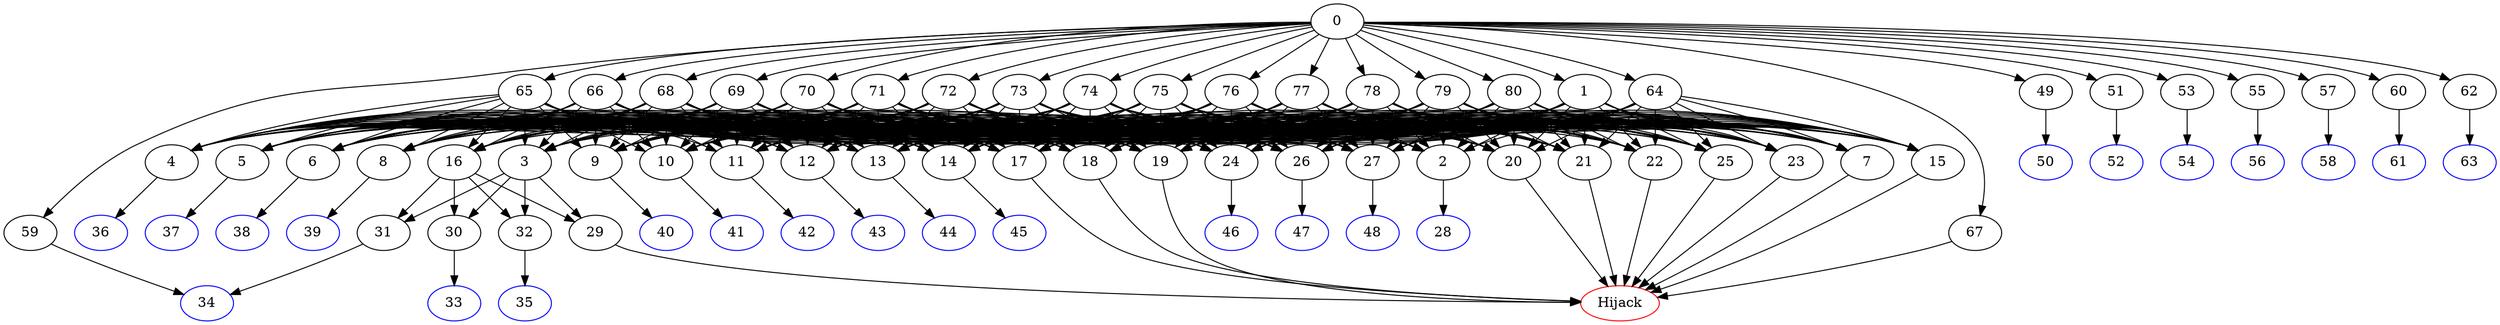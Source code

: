 digraph G {
	0 -> 1;
	0 -> 49;
	0 -> 51;
	0 -> 53;
	0 -> 55;
	0 -> 57;
	0 -> 59;
	0 -> 60;
	0 -> 62;
	0 -> 64;
	0 -> 65;
	0 -> 66;
	0 -> 67;
	0 -> 68;
	0 -> 69;
	0 -> 70;
	0 -> 71;
	0 -> 72;
	0 -> 73;
	0 -> 74;
	0 -> 75;
	0 -> 76;
	0 -> 77;
	0 -> 78;
	0 -> 79;
	0 -> 80;
	1 -> 2;
	1 -> 3;
	1 -> 4;
	1 -> 5;
	1 -> 6;
	1 -> 7;
	1 -> 8;
	1 -> 9;
	1 -> 10;
	1 -> 11;
	1 -> 12;
	1 -> 13;
	1 -> 14;
	1 -> 15;
	1 -> 16;
	1 -> 17;
	1 -> 18;
	1 -> 19;
	1 -> 20;
	1 -> 21;
	1 -> 22;
	1 -> 23;
	1 -> 24;
	1 -> 25;
	1 -> 26;
	1 -> 27;
	2 -> "28";
28 [color=blue];
	3 -> 29;
	3 -> 30;
	3 -> 31;
	3 -> 32;
	4 -> "36";
36 [color=blue];
	5 -> "37";
37 [color=blue];
	6 -> "38";
38 [color=blue];
	7 -> "Hijack";
Hijack [color=red];
	8 -> "39";
39 [color=blue];
	9 -> "40";
40 [color=blue];
	10 -> "41";
41 [color=blue];
	11 -> "42";
42 [color=blue];
	12 -> "43";
43 [color=blue];
	13 -> "44";
44 [color=blue];
	14 -> "45";
45 [color=blue];
	15 -> "Hijack";
Hijack [color=red];
	16 -> 29;
	16 -> 30;
	16 -> 31;
	16 -> 32;
	17 -> "Hijack";
Hijack [color=red];
	18 -> "Hijack";
Hijack [color=red];
	19 -> "Hijack";
Hijack [color=red];
	20 -> "Hijack";
Hijack [color=red];
	21 -> "Hijack";
Hijack [color=red];
	22 -> "Hijack";
Hijack [color=red];
	23 -> "Hijack";
Hijack [color=red];
	24 -> "46";
46 [color=blue];
	25 -> "Hijack";
Hijack [color=red];
	26 -> "47";
47 [color=blue];
	27 -> "48";
48 [color=blue];
	29 -> "Hijack";
Hijack [color=red];
	30 -> "33";
33 [color=blue];
	31 -> "34";
34 [color=blue];
	32 -> "35";
35 [color=blue];
	49 -> "50";
50 [color=blue];
	51 -> "52";
52 [color=blue];
	53 -> "54";
54 [color=blue];
	55 -> "56";
56 [color=blue];
	57 -> "58";
58 [color=blue];
	59 -> "34";
34 [color=blue];
	60 -> "61";
61 [color=blue];
	62 -> "63";
63 [color=blue];
	64 -> 2;
	64 -> 3;
	64 -> 4;
	64 -> 5;
	64 -> 6;
	64 -> 7;
	64 -> 8;
	64 -> 9;
	64 -> 10;
	64 -> 11;
	64 -> 12;
	64 -> 13;
	64 -> 14;
	64 -> 15;
	64 -> 16;
	64 -> 17;
	64 -> 18;
	64 -> 19;
	64 -> 20;
	64 -> 21;
	64 -> 22;
	64 -> 23;
	64 -> 24;
	64 -> 25;
	64 -> 26;
	64 -> 27;
	65 -> 2;
	65 -> 3;
	65 -> 4;
	65 -> 5;
	65 -> 6;
	65 -> 7;
	65 -> 8;
	65 -> 9;
	65 -> 10;
	65 -> 11;
	65 -> 12;
	65 -> 13;
	65 -> 14;
	65 -> 15;
	65 -> 16;
	65 -> 17;
	65 -> 18;
	65 -> 19;
	65 -> 20;
	65 -> 21;
	65 -> 22;
	65 -> 23;
	65 -> 24;
	65 -> 25;
	65 -> 26;
	65 -> 27;
	66 -> 2;
	66 -> 3;
	66 -> 4;
	66 -> 5;
	66 -> 6;
	66 -> 7;
	66 -> 8;
	66 -> 9;
	66 -> 10;
	66 -> 11;
	66 -> 12;
	66 -> 13;
	66 -> 14;
	66 -> 15;
	66 -> 16;
	66 -> 17;
	66 -> 18;
	66 -> 19;
	66 -> 20;
	66 -> 21;
	66 -> 22;
	66 -> 23;
	66 -> 24;
	66 -> 25;
	66 -> 26;
	66 -> 27;
	67 -> "Hijack";
Hijack [color=red];
	68 -> 2;
	68 -> 3;
	68 -> 4;
	68 -> 5;
	68 -> 6;
	68 -> 7;
	68 -> 8;
	68 -> 9;
	68 -> 10;
	68 -> 11;
	68 -> 12;
	68 -> 13;
	68 -> 14;
	68 -> 15;
	68 -> 16;
	68 -> 17;
	68 -> 18;
	68 -> 19;
	68 -> 20;
	68 -> 21;
	68 -> 22;
	68 -> 23;
	68 -> 24;
	68 -> 25;
	68 -> 26;
	68 -> 27;
	69 -> 2;
	69 -> 3;
	69 -> 4;
	69 -> 5;
	69 -> 6;
	69 -> 7;
	69 -> 8;
	69 -> 9;
	69 -> 10;
	69 -> 11;
	69 -> 12;
	69 -> 13;
	69 -> 14;
	69 -> 15;
	69 -> 16;
	69 -> 17;
	69 -> 18;
	69 -> 19;
	69 -> 20;
	69 -> 21;
	69 -> 22;
	69 -> 23;
	69 -> 24;
	69 -> 25;
	69 -> 26;
	69 -> 27;
	70 -> 2;
	70 -> 3;
	70 -> 4;
	70 -> 5;
	70 -> 6;
	70 -> 7;
	70 -> 8;
	70 -> 9;
	70 -> 10;
	70 -> 11;
	70 -> 12;
	70 -> 13;
	70 -> 14;
	70 -> 15;
	70 -> 16;
	70 -> 17;
	70 -> 18;
	70 -> 19;
	70 -> 20;
	70 -> 21;
	70 -> 22;
	70 -> 23;
	70 -> 24;
	70 -> 25;
	70 -> 26;
	70 -> 27;
	71 -> 2;
	71 -> 3;
	71 -> 4;
	71 -> 5;
	71 -> 6;
	71 -> 7;
	71 -> 8;
	71 -> 9;
	71 -> 10;
	71 -> 11;
	71 -> 12;
	71 -> 13;
	71 -> 14;
	71 -> 15;
	71 -> 16;
	71 -> 17;
	71 -> 18;
	71 -> 19;
	71 -> 20;
	71 -> 21;
	71 -> 22;
	71 -> 23;
	71 -> 24;
	71 -> 25;
	71 -> 26;
	71 -> 27;
	72 -> 2;
	72 -> 3;
	72 -> 4;
	72 -> 5;
	72 -> 6;
	72 -> 7;
	72 -> 8;
	72 -> 9;
	72 -> 10;
	72 -> 11;
	72 -> 12;
	72 -> 13;
	72 -> 14;
	72 -> 15;
	72 -> 16;
	72 -> 17;
	72 -> 18;
	72 -> 19;
	72 -> 20;
	72 -> 21;
	72 -> 22;
	72 -> 23;
	72 -> 24;
	72 -> 25;
	72 -> 26;
	72 -> 27;
	73 -> 2;
	73 -> 3;
	73 -> 4;
	73 -> 5;
	73 -> 6;
	73 -> 7;
	73 -> 8;
	73 -> 9;
	73 -> 10;
	73 -> 11;
	73 -> 12;
	73 -> 13;
	73 -> 14;
	73 -> 15;
	73 -> 16;
	73 -> 17;
	73 -> 18;
	73 -> 19;
	73 -> 20;
	73 -> 21;
	73 -> 22;
	73 -> 23;
	73 -> 24;
	73 -> 25;
	73 -> 26;
	73 -> 27;
	74 -> 2;
	74 -> 3;
	74 -> 4;
	74 -> 5;
	74 -> 6;
	74 -> 7;
	74 -> 8;
	74 -> 9;
	74 -> 10;
	74 -> 11;
	74 -> 12;
	74 -> 13;
	74 -> 14;
	74 -> 15;
	74 -> 16;
	74 -> 17;
	74 -> 18;
	74 -> 19;
	74 -> 20;
	74 -> 21;
	74 -> 22;
	74 -> 23;
	74 -> 24;
	74 -> 25;
	74 -> 26;
	74 -> 27;
	75 -> 2;
	75 -> 3;
	75 -> 4;
	75 -> 5;
	75 -> 6;
	75 -> 7;
	75 -> 8;
	75 -> 9;
	75 -> 10;
	75 -> 11;
	75 -> 12;
	75 -> 13;
	75 -> 14;
	75 -> 15;
	75 -> 16;
	75 -> 17;
	75 -> 18;
	75 -> 19;
	75 -> 20;
	75 -> 21;
	75 -> 22;
	75 -> 23;
	75 -> 24;
	75 -> 25;
	75 -> 26;
	75 -> 27;
	76 -> 2;
	76 -> 3;
	76 -> 4;
	76 -> 5;
	76 -> 6;
	76 -> 7;
	76 -> 8;
	76 -> 9;
	76 -> 10;
	76 -> 11;
	76 -> 12;
	76 -> 13;
	76 -> 14;
	76 -> 15;
	76 -> 16;
	76 -> 17;
	76 -> 18;
	76 -> 19;
	76 -> 20;
	76 -> 21;
	76 -> 22;
	76 -> 23;
	76 -> 24;
	76 -> 25;
	76 -> 26;
	76 -> 27;
	77 -> 2;
	77 -> 3;
	77 -> 4;
	77 -> 5;
	77 -> 6;
	77 -> 7;
	77 -> 8;
	77 -> 9;
	77 -> 10;
	77 -> 11;
	77 -> 12;
	77 -> 13;
	77 -> 14;
	77 -> 15;
	77 -> 16;
	77 -> 17;
	77 -> 18;
	77 -> 19;
	77 -> 20;
	77 -> 21;
	77 -> 22;
	77 -> 23;
	77 -> 24;
	77 -> 25;
	77 -> 26;
	77 -> 27;
	78 -> 2;
	78 -> 3;
	78 -> 4;
	78 -> 5;
	78 -> 6;
	78 -> 7;
	78 -> 8;
	78 -> 9;
	78 -> 10;
	78 -> 11;
	78 -> 12;
	78 -> 13;
	78 -> 14;
	78 -> 15;
	78 -> 16;
	78 -> 17;
	78 -> 18;
	78 -> 19;
	78 -> 20;
	78 -> 21;
	78 -> 22;
	78 -> 23;
	78 -> 24;
	78 -> 25;
	78 -> 26;
	78 -> 27;
	79 -> 2;
	79 -> 3;
	79 -> 4;
	79 -> 5;
	79 -> 6;
	79 -> 7;
	79 -> 8;
	79 -> 9;
	79 -> 10;
	79 -> 11;
	79 -> 12;
	79 -> 13;
	79 -> 14;
	79 -> 15;
	79 -> 16;
	79 -> 17;
	79 -> 18;
	79 -> 19;
	79 -> 20;
	79 -> 21;
	79 -> 22;
	79 -> 23;
	79 -> 24;
	79 -> 25;
	79 -> 26;
	79 -> 27;
	80 -> 2;
	80 -> 3;
	80 -> 4;
	80 -> 5;
	80 -> 6;
	80 -> 7;
	80 -> 8;
	80 -> 9;
	80 -> 10;
	80 -> 11;
	80 -> 12;
	80 -> 13;
	80 -> 14;
	80 -> 15;
	80 -> 16;
	80 -> 17;
	80 -> 18;
	80 -> 19;
	80 -> 20;
	80 -> 21;
	80 -> 22;
	80 -> 23;
	80 -> 24;
	80 -> 25;
	80 -> 26;
	80 -> 27;
}